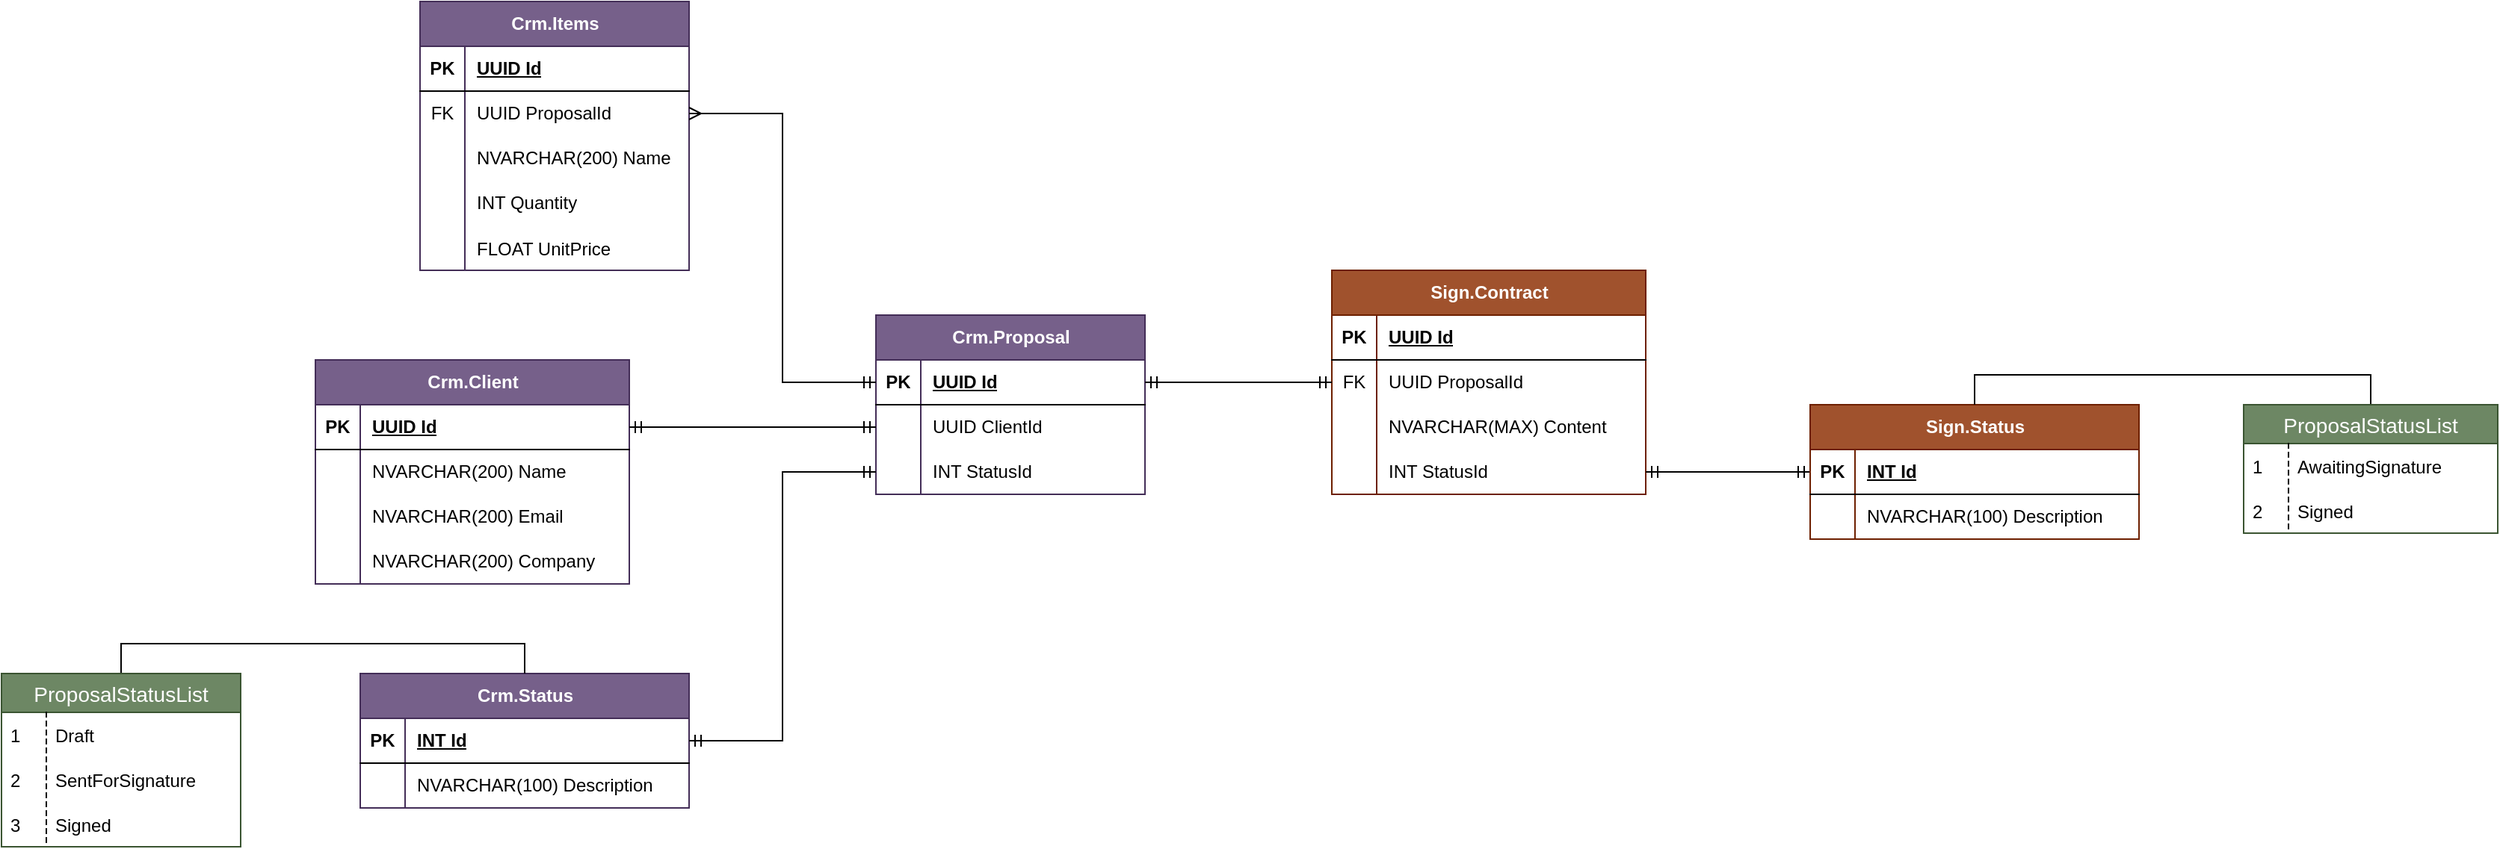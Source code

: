 <mxfile version="28.1.1" pages="2">
  <diagram name="DER" id="-0IyHJ0L9_6XMsaEWpiy">
    <mxGraphModel dx="1973" dy="596" grid="1" gridSize="10" guides="1" tooltips="1" connect="1" arrows="1" fold="1" page="1" pageScale="1" pageWidth="850" pageHeight="1100" math="0" shadow="0">
      <root>
        <mxCell id="0" />
        <mxCell id="1" parent="0" />
        <mxCell id="QdCvTe5A8_H-77oYOi4B-1" value="Crm.Proposal" style="shape=table;startSize=30;container=1;collapsible=1;childLayout=tableLayout;fixedRows=1;rowLines=0;fontStyle=1;align=center;resizeLast=1;html=1;fillColor=#76608a;fontColor=#ffffff;strokeColor=#432D57;" parent="1" vertex="1">
          <mxGeometry x="105" y="290" width="180" height="120" as="geometry" />
        </mxCell>
        <mxCell id="QdCvTe5A8_H-77oYOi4B-2" value="" style="shape=tableRow;horizontal=0;startSize=0;swimlaneHead=0;swimlaneBody=0;fillColor=none;collapsible=0;dropTarget=0;points=[[0,0.5],[1,0.5]];portConstraint=eastwest;top=0;left=0;right=0;bottom=1;" parent="QdCvTe5A8_H-77oYOi4B-1" vertex="1">
          <mxGeometry y="30" width="180" height="30" as="geometry" />
        </mxCell>
        <mxCell id="QdCvTe5A8_H-77oYOi4B-3" value="PK" style="shape=partialRectangle;connectable=0;fillColor=none;top=0;left=0;bottom=0;right=0;fontStyle=1;overflow=hidden;whiteSpace=wrap;html=1;" parent="QdCvTe5A8_H-77oYOi4B-2" vertex="1">
          <mxGeometry width="30" height="30" as="geometry">
            <mxRectangle width="30" height="30" as="alternateBounds" />
          </mxGeometry>
        </mxCell>
        <mxCell id="QdCvTe5A8_H-77oYOi4B-4" value="UUID Id" style="shape=partialRectangle;connectable=0;fillColor=none;top=0;left=0;bottom=0;right=0;align=left;spacingLeft=6;fontStyle=5;overflow=hidden;whiteSpace=wrap;html=1;" parent="QdCvTe5A8_H-77oYOi4B-2" vertex="1">
          <mxGeometry x="30" width="150" height="30" as="geometry">
            <mxRectangle width="150" height="30" as="alternateBounds" />
          </mxGeometry>
        </mxCell>
        <mxCell id="QdCvTe5A8_H-77oYOi4B-5" value="" style="shape=tableRow;horizontal=0;startSize=0;swimlaneHead=0;swimlaneBody=0;fillColor=none;collapsible=0;dropTarget=0;points=[[0,0.5],[1,0.5]];portConstraint=eastwest;top=0;left=0;right=0;bottom=0;" parent="QdCvTe5A8_H-77oYOi4B-1" vertex="1">
          <mxGeometry y="60" width="180" height="30" as="geometry" />
        </mxCell>
        <mxCell id="QdCvTe5A8_H-77oYOi4B-6" value="" style="shape=partialRectangle;connectable=0;fillColor=none;top=0;left=0;bottom=0;right=0;editable=1;overflow=hidden;whiteSpace=wrap;html=1;" parent="QdCvTe5A8_H-77oYOi4B-5" vertex="1">
          <mxGeometry width="30" height="30" as="geometry">
            <mxRectangle width="30" height="30" as="alternateBounds" />
          </mxGeometry>
        </mxCell>
        <mxCell id="QdCvTe5A8_H-77oYOi4B-7" value="UUID ClientId" style="shape=partialRectangle;connectable=0;fillColor=none;top=0;left=0;bottom=0;right=0;align=left;spacingLeft=6;overflow=hidden;whiteSpace=wrap;html=1;" parent="QdCvTe5A8_H-77oYOi4B-5" vertex="1">
          <mxGeometry x="30" width="150" height="30" as="geometry">
            <mxRectangle width="150" height="30" as="alternateBounds" />
          </mxGeometry>
        </mxCell>
        <mxCell id="QdCvTe5A8_H-77oYOi4B-8" value="" style="shape=tableRow;horizontal=0;startSize=0;swimlaneHead=0;swimlaneBody=0;fillColor=none;collapsible=0;dropTarget=0;points=[[0,0.5],[1,0.5]];portConstraint=eastwest;top=0;left=0;right=0;bottom=0;" parent="QdCvTe5A8_H-77oYOi4B-1" vertex="1">
          <mxGeometry y="90" width="180" height="30" as="geometry" />
        </mxCell>
        <mxCell id="QdCvTe5A8_H-77oYOi4B-9" value="" style="shape=partialRectangle;connectable=0;fillColor=none;top=0;left=0;bottom=0;right=0;editable=1;overflow=hidden;whiteSpace=wrap;html=1;" parent="QdCvTe5A8_H-77oYOi4B-8" vertex="1">
          <mxGeometry width="30" height="30" as="geometry">
            <mxRectangle width="30" height="30" as="alternateBounds" />
          </mxGeometry>
        </mxCell>
        <mxCell id="QdCvTe5A8_H-77oYOi4B-10" value="INT StatusId" style="shape=partialRectangle;connectable=0;fillColor=none;top=0;left=0;bottom=0;right=0;align=left;spacingLeft=6;overflow=hidden;whiteSpace=wrap;html=1;" parent="QdCvTe5A8_H-77oYOi4B-8" vertex="1">
          <mxGeometry x="30" width="150" height="30" as="geometry">
            <mxRectangle width="150" height="30" as="alternateBounds" />
          </mxGeometry>
        </mxCell>
        <mxCell id="QdCvTe5A8_H-77oYOi4B-14" value="Crm.Client" style="shape=table;startSize=30;container=1;collapsible=1;childLayout=tableLayout;fixedRows=1;rowLines=0;fontStyle=1;align=center;resizeLast=1;html=1;fillColor=#76608a;fontColor=#ffffff;strokeColor=#432D57;" parent="1" vertex="1">
          <mxGeometry x="-270" y="320" width="210" height="150" as="geometry" />
        </mxCell>
        <mxCell id="QdCvTe5A8_H-77oYOi4B-15" value="" style="shape=tableRow;horizontal=0;startSize=0;swimlaneHead=0;swimlaneBody=0;fillColor=none;collapsible=0;dropTarget=0;points=[[0,0.5],[1,0.5]];portConstraint=eastwest;top=0;left=0;right=0;bottom=1;" parent="QdCvTe5A8_H-77oYOi4B-14" vertex="1">
          <mxGeometry y="30" width="210" height="30" as="geometry" />
        </mxCell>
        <mxCell id="QdCvTe5A8_H-77oYOi4B-16" value="PK" style="shape=partialRectangle;connectable=0;fillColor=none;top=0;left=0;bottom=0;right=0;fontStyle=1;overflow=hidden;whiteSpace=wrap;html=1;" parent="QdCvTe5A8_H-77oYOi4B-15" vertex="1">
          <mxGeometry width="30" height="30" as="geometry">
            <mxRectangle width="30" height="30" as="alternateBounds" />
          </mxGeometry>
        </mxCell>
        <mxCell id="QdCvTe5A8_H-77oYOi4B-17" value="UUID Id" style="shape=partialRectangle;connectable=0;fillColor=none;top=0;left=0;bottom=0;right=0;align=left;spacingLeft=6;fontStyle=5;overflow=hidden;whiteSpace=wrap;html=1;" parent="QdCvTe5A8_H-77oYOi4B-15" vertex="1">
          <mxGeometry x="30" width="180" height="30" as="geometry">
            <mxRectangle width="180" height="30" as="alternateBounds" />
          </mxGeometry>
        </mxCell>
        <mxCell id="QdCvTe5A8_H-77oYOi4B-18" value="" style="shape=tableRow;horizontal=0;startSize=0;swimlaneHead=0;swimlaneBody=0;fillColor=none;collapsible=0;dropTarget=0;points=[[0,0.5],[1,0.5]];portConstraint=eastwest;top=0;left=0;right=0;bottom=0;" parent="QdCvTe5A8_H-77oYOi4B-14" vertex="1">
          <mxGeometry y="60" width="210" height="30" as="geometry" />
        </mxCell>
        <mxCell id="QdCvTe5A8_H-77oYOi4B-19" value="" style="shape=partialRectangle;connectable=0;fillColor=none;top=0;left=0;bottom=0;right=0;editable=1;overflow=hidden;whiteSpace=wrap;html=1;" parent="QdCvTe5A8_H-77oYOi4B-18" vertex="1">
          <mxGeometry width="30" height="30" as="geometry">
            <mxRectangle width="30" height="30" as="alternateBounds" />
          </mxGeometry>
        </mxCell>
        <mxCell id="QdCvTe5A8_H-77oYOi4B-20" value="NVARCHAR(200) Name" style="shape=partialRectangle;connectable=0;fillColor=none;top=0;left=0;bottom=0;right=0;align=left;spacingLeft=6;overflow=hidden;whiteSpace=wrap;html=1;" parent="QdCvTe5A8_H-77oYOi4B-18" vertex="1">
          <mxGeometry x="30" width="180" height="30" as="geometry">
            <mxRectangle width="180" height="30" as="alternateBounds" />
          </mxGeometry>
        </mxCell>
        <mxCell id="QdCvTe5A8_H-77oYOi4B-21" value="" style="shape=tableRow;horizontal=0;startSize=0;swimlaneHead=0;swimlaneBody=0;fillColor=none;collapsible=0;dropTarget=0;points=[[0,0.5],[1,0.5]];portConstraint=eastwest;top=0;left=0;right=0;bottom=0;" parent="QdCvTe5A8_H-77oYOi4B-14" vertex="1">
          <mxGeometry y="90" width="210" height="30" as="geometry" />
        </mxCell>
        <mxCell id="QdCvTe5A8_H-77oYOi4B-22" value="" style="shape=partialRectangle;connectable=0;fillColor=none;top=0;left=0;bottom=0;right=0;editable=1;overflow=hidden;whiteSpace=wrap;html=1;" parent="QdCvTe5A8_H-77oYOi4B-21" vertex="1">
          <mxGeometry width="30" height="30" as="geometry">
            <mxRectangle width="30" height="30" as="alternateBounds" />
          </mxGeometry>
        </mxCell>
        <mxCell id="QdCvTe5A8_H-77oYOi4B-23" value="NVARCHAR(200) Email" style="shape=partialRectangle;connectable=0;fillColor=none;top=0;left=0;bottom=0;right=0;align=left;spacingLeft=6;overflow=hidden;whiteSpace=wrap;html=1;" parent="QdCvTe5A8_H-77oYOi4B-21" vertex="1">
          <mxGeometry x="30" width="180" height="30" as="geometry">
            <mxRectangle width="180" height="30" as="alternateBounds" />
          </mxGeometry>
        </mxCell>
        <mxCell id="QdCvTe5A8_H-77oYOi4B-24" value="" style="shape=tableRow;horizontal=0;startSize=0;swimlaneHead=0;swimlaneBody=0;fillColor=none;collapsible=0;dropTarget=0;points=[[0,0.5],[1,0.5]];portConstraint=eastwest;top=0;left=0;right=0;bottom=0;" parent="QdCvTe5A8_H-77oYOi4B-14" vertex="1">
          <mxGeometry y="120" width="210" height="30" as="geometry" />
        </mxCell>
        <mxCell id="QdCvTe5A8_H-77oYOi4B-25" value="" style="shape=partialRectangle;connectable=0;fillColor=none;top=0;left=0;bottom=0;right=0;editable=1;overflow=hidden;whiteSpace=wrap;html=1;" parent="QdCvTe5A8_H-77oYOi4B-24" vertex="1">
          <mxGeometry width="30" height="30" as="geometry">
            <mxRectangle width="30" height="30" as="alternateBounds" />
          </mxGeometry>
        </mxCell>
        <mxCell id="QdCvTe5A8_H-77oYOi4B-26" value="NVARCHAR(200) Company" style="shape=partialRectangle;connectable=0;fillColor=none;top=0;left=0;bottom=0;right=0;align=left;spacingLeft=6;overflow=hidden;whiteSpace=wrap;html=1;" parent="QdCvTe5A8_H-77oYOi4B-24" vertex="1">
          <mxGeometry x="30" width="180" height="30" as="geometry">
            <mxRectangle width="180" height="30" as="alternateBounds" />
          </mxGeometry>
        </mxCell>
        <mxCell id="QdCvTe5A8_H-77oYOi4B-27" style="edgeStyle=orthogonalEdgeStyle;rounded=0;orthogonalLoop=1;jettySize=auto;html=1;startArrow=ERmandOne;startFill=0;endArrow=ERmandOne;endFill=0;" parent="1" source="QdCvTe5A8_H-77oYOi4B-15" target="QdCvTe5A8_H-77oYOi4B-5" edge="1">
          <mxGeometry relative="1" as="geometry" />
        </mxCell>
        <mxCell id="QdCvTe5A8_H-77oYOi4B-28" value="Crm.Status" style="shape=table;startSize=30;container=1;collapsible=1;childLayout=tableLayout;fixedRows=1;rowLines=0;fontStyle=1;align=center;resizeLast=1;html=1;fillColor=#76608a;fontColor=#ffffff;strokeColor=#432D57;" parent="1" vertex="1">
          <mxGeometry x="-240" y="530" width="220" height="90" as="geometry" />
        </mxCell>
        <mxCell id="QdCvTe5A8_H-77oYOi4B-29" value="" style="shape=tableRow;horizontal=0;startSize=0;swimlaneHead=0;swimlaneBody=0;fillColor=none;collapsible=0;dropTarget=0;points=[[0,0.5],[1,0.5]];portConstraint=eastwest;top=0;left=0;right=0;bottom=1;" parent="QdCvTe5A8_H-77oYOi4B-28" vertex="1">
          <mxGeometry y="30" width="220" height="30" as="geometry" />
        </mxCell>
        <mxCell id="QdCvTe5A8_H-77oYOi4B-30" value="PK" style="shape=partialRectangle;connectable=0;fillColor=none;top=0;left=0;bottom=0;right=0;fontStyle=1;overflow=hidden;whiteSpace=wrap;html=1;" parent="QdCvTe5A8_H-77oYOi4B-29" vertex="1">
          <mxGeometry width="30" height="30" as="geometry">
            <mxRectangle width="30" height="30" as="alternateBounds" />
          </mxGeometry>
        </mxCell>
        <mxCell id="QdCvTe5A8_H-77oYOi4B-31" value="INT Id" style="shape=partialRectangle;connectable=0;fillColor=none;top=0;left=0;bottom=0;right=0;align=left;spacingLeft=6;fontStyle=5;overflow=hidden;whiteSpace=wrap;html=1;" parent="QdCvTe5A8_H-77oYOi4B-29" vertex="1">
          <mxGeometry x="30" width="190" height="30" as="geometry">
            <mxRectangle width="190" height="30" as="alternateBounds" />
          </mxGeometry>
        </mxCell>
        <mxCell id="QdCvTe5A8_H-77oYOi4B-32" value="" style="shape=tableRow;horizontal=0;startSize=0;swimlaneHead=0;swimlaneBody=0;fillColor=none;collapsible=0;dropTarget=0;points=[[0,0.5],[1,0.5]];portConstraint=eastwest;top=0;left=0;right=0;bottom=0;" parent="QdCvTe5A8_H-77oYOi4B-28" vertex="1">
          <mxGeometry y="60" width="220" height="30" as="geometry" />
        </mxCell>
        <mxCell id="QdCvTe5A8_H-77oYOi4B-33" value="" style="shape=partialRectangle;connectable=0;fillColor=none;top=0;left=0;bottom=0;right=0;editable=1;overflow=hidden;whiteSpace=wrap;html=1;" parent="QdCvTe5A8_H-77oYOi4B-32" vertex="1">
          <mxGeometry width="30" height="30" as="geometry">
            <mxRectangle width="30" height="30" as="alternateBounds" />
          </mxGeometry>
        </mxCell>
        <mxCell id="QdCvTe5A8_H-77oYOi4B-34" value="NVARCHAR(100) Description" style="shape=partialRectangle;connectable=0;fillColor=none;top=0;left=0;bottom=0;right=0;align=left;spacingLeft=6;overflow=hidden;whiteSpace=wrap;html=1;" parent="QdCvTe5A8_H-77oYOi4B-32" vertex="1">
          <mxGeometry x="30" width="190" height="30" as="geometry">
            <mxRectangle width="190" height="30" as="alternateBounds" />
          </mxGeometry>
        </mxCell>
        <mxCell id="QdCvTe5A8_H-77oYOi4B-41" style="edgeStyle=orthogonalEdgeStyle;rounded=0;orthogonalLoop=1;jettySize=auto;html=1;entryX=0;entryY=0.5;entryDx=0;entryDy=0;endArrow=ERmandOne;endFill=0;startArrow=ERmandOne;startFill=0;" parent="1" source="QdCvTe5A8_H-77oYOi4B-29" target="QdCvTe5A8_H-77oYOi4B-8" edge="1">
          <mxGeometry relative="1" as="geometry" />
        </mxCell>
        <mxCell id="QdCvTe5A8_H-77oYOi4B-42" value="Crm.Items" style="shape=table;startSize=30;container=1;collapsible=1;childLayout=tableLayout;fixedRows=1;rowLines=0;fontStyle=1;align=center;resizeLast=1;html=1;fillColor=#76608a;fontColor=#ffffff;strokeColor=#432D57;" parent="1" vertex="1">
          <mxGeometry x="-200" y="80" width="180" height="180" as="geometry" />
        </mxCell>
        <mxCell id="QdCvTe5A8_H-77oYOi4B-43" value="" style="shape=tableRow;horizontal=0;startSize=0;swimlaneHead=0;swimlaneBody=0;fillColor=none;collapsible=0;dropTarget=0;points=[[0,0.5],[1,0.5]];portConstraint=eastwest;top=0;left=0;right=0;bottom=1;" parent="QdCvTe5A8_H-77oYOi4B-42" vertex="1">
          <mxGeometry y="30" width="180" height="30" as="geometry" />
        </mxCell>
        <mxCell id="QdCvTe5A8_H-77oYOi4B-44" value="PK" style="shape=partialRectangle;connectable=0;fillColor=none;top=0;left=0;bottom=0;right=0;fontStyle=1;overflow=hidden;whiteSpace=wrap;html=1;" parent="QdCvTe5A8_H-77oYOi4B-43" vertex="1">
          <mxGeometry width="30" height="30" as="geometry">
            <mxRectangle width="30" height="30" as="alternateBounds" />
          </mxGeometry>
        </mxCell>
        <mxCell id="QdCvTe5A8_H-77oYOi4B-45" value="UUID Id" style="shape=partialRectangle;connectable=0;fillColor=none;top=0;left=0;bottom=0;right=0;align=left;spacingLeft=6;fontStyle=5;overflow=hidden;whiteSpace=wrap;html=1;" parent="QdCvTe5A8_H-77oYOi4B-43" vertex="1">
          <mxGeometry x="30" width="150" height="30" as="geometry">
            <mxRectangle width="150" height="30" as="alternateBounds" />
          </mxGeometry>
        </mxCell>
        <mxCell id="QdCvTe5A8_H-77oYOi4B-55" value="" style="shape=tableRow;horizontal=0;startSize=0;swimlaneHead=0;swimlaneBody=0;fillColor=none;collapsible=0;dropTarget=0;points=[[0,0.5],[1,0.5]];portConstraint=eastwest;top=0;left=0;right=0;bottom=0;" parent="QdCvTe5A8_H-77oYOi4B-42" vertex="1">
          <mxGeometry y="60" width="180" height="30" as="geometry" />
        </mxCell>
        <mxCell id="QdCvTe5A8_H-77oYOi4B-56" value="FK" style="shape=partialRectangle;connectable=0;fillColor=none;top=0;left=0;bottom=0;right=0;fontStyle=0;overflow=hidden;whiteSpace=wrap;html=1;" parent="QdCvTe5A8_H-77oYOi4B-55" vertex="1">
          <mxGeometry width="30" height="30" as="geometry">
            <mxRectangle width="30" height="30" as="alternateBounds" />
          </mxGeometry>
        </mxCell>
        <mxCell id="QdCvTe5A8_H-77oYOi4B-57" value="UUID ProposalId" style="shape=partialRectangle;connectable=0;fillColor=none;top=0;left=0;bottom=0;right=0;align=left;spacingLeft=6;fontStyle=0;overflow=hidden;whiteSpace=wrap;html=1;" parent="QdCvTe5A8_H-77oYOi4B-55" vertex="1">
          <mxGeometry x="30" width="150" height="30" as="geometry">
            <mxRectangle width="150" height="30" as="alternateBounds" />
          </mxGeometry>
        </mxCell>
        <mxCell id="QdCvTe5A8_H-77oYOi4B-49" value="" style="shape=tableRow;horizontal=0;startSize=0;swimlaneHead=0;swimlaneBody=0;fillColor=none;collapsible=0;dropTarget=0;points=[[0,0.5],[1,0.5]];portConstraint=eastwest;top=0;left=0;right=0;bottom=0;" parent="QdCvTe5A8_H-77oYOi4B-42" vertex="1">
          <mxGeometry y="90" width="180" height="30" as="geometry" />
        </mxCell>
        <mxCell id="QdCvTe5A8_H-77oYOi4B-50" value="" style="shape=partialRectangle;connectable=0;fillColor=none;top=0;left=0;bottom=0;right=0;editable=1;overflow=hidden;whiteSpace=wrap;html=1;" parent="QdCvTe5A8_H-77oYOi4B-49" vertex="1">
          <mxGeometry width="30" height="30" as="geometry">
            <mxRectangle width="30" height="30" as="alternateBounds" />
          </mxGeometry>
        </mxCell>
        <mxCell id="QdCvTe5A8_H-77oYOi4B-51" value="NVARCHAR(200) Name" style="shape=partialRectangle;connectable=0;fillColor=none;top=0;left=0;bottom=0;right=0;align=left;spacingLeft=6;overflow=hidden;whiteSpace=wrap;html=1;" parent="QdCvTe5A8_H-77oYOi4B-49" vertex="1">
          <mxGeometry x="30" width="150" height="30" as="geometry">
            <mxRectangle width="150" height="30" as="alternateBounds" />
          </mxGeometry>
        </mxCell>
        <mxCell id="QdCvTe5A8_H-77oYOi4B-52" value="" style="shape=tableRow;horizontal=0;startSize=0;swimlaneHead=0;swimlaneBody=0;fillColor=none;collapsible=0;dropTarget=0;points=[[0,0.5],[1,0.5]];portConstraint=eastwest;top=0;left=0;right=0;bottom=0;" parent="QdCvTe5A8_H-77oYOi4B-42" vertex="1">
          <mxGeometry y="120" width="180" height="30" as="geometry" />
        </mxCell>
        <mxCell id="QdCvTe5A8_H-77oYOi4B-53" value="" style="shape=partialRectangle;connectable=0;fillColor=none;top=0;left=0;bottom=0;right=0;editable=1;overflow=hidden;whiteSpace=wrap;html=1;" parent="QdCvTe5A8_H-77oYOi4B-52" vertex="1">
          <mxGeometry width="30" height="30" as="geometry">
            <mxRectangle width="30" height="30" as="alternateBounds" />
          </mxGeometry>
        </mxCell>
        <mxCell id="QdCvTe5A8_H-77oYOi4B-54" value="INT Quantity" style="shape=partialRectangle;connectable=0;fillColor=none;top=0;left=0;bottom=0;right=0;align=left;spacingLeft=6;overflow=hidden;whiteSpace=wrap;html=1;" parent="QdCvTe5A8_H-77oYOi4B-52" vertex="1">
          <mxGeometry x="30" width="150" height="30" as="geometry">
            <mxRectangle width="150" height="30" as="alternateBounds" />
          </mxGeometry>
        </mxCell>
        <mxCell id="QdCvTe5A8_H-77oYOi4B-58" value="" style="shape=tableRow;horizontal=0;startSize=0;swimlaneHead=0;swimlaneBody=0;fillColor=none;collapsible=0;dropTarget=0;points=[[0,0.5],[1,0.5]];portConstraint=eastwest;top=0;left=0;right=0;bottom=0;" parent="QdCvTe5A8_H-77oYOi4B-42" vertex="1">
          <mxGeometry y="150" width="180" height="30" as="geometry" />
        </mxCell>
        <mxCell id="QdCvTe5A8_H-77oYOi4B-59" value="" style="shape=partialRectangle;connectable=0;fillColor=none;top=0;left=0;bottom=0;right=0;editable=1;overflow=hidden;" parent="QdCvTe5A8_H-77oYOi4B-58" vertex="1">
          <mxGeometry width="30" height="30" as="geometry">
            <mxRectangle width="30" height="30" as="alternateBounds" />
          </mxGeometry>
        </mxCell>
        <mxCell id="QdCvTe5A8_H-77oYOi4B-60" value="FLOAT UnitPrice" style="shape=partialRectangle;connectable=0;fillColor=none;top=0;left=0;bottom=0;right=0;align=left;spacingLeft=6;overflow=hidden;" parent="QdCvTe5A8_H-77oYOi4B-58" vertex="1">
          <mxGeometry x="30" width="150" height="30" as="geometry">
            <mxRectangle width="150" height="30" as="alternateBounds" />
          </mxGeometry>
        </mxCell>
        <mxCell id="QdCvTe5A8_H-77oYOi4B-61" style="edgeStyle=orthogonalEdgeStyle;rounded=0;orthogonalLoop=1;jettySize=auto;html=1;entryX=1;entryY=0.5;entryDx=0;entryDy=0;endArrow=ERmany;endFill=0;startArrow=ERmandOne;startFill=0;" parent="1" source="QdCvTe5A8_H-77oYOi4B-2" target="QdCvTe5A8_H-77oYOi4B-55" edge="1">
          <mxGeometry relative="1" as="geometry" />
        </mxCell>
        <mxCell id="QdCvTe5A8_H-77oYOi4B-72" style="edgeStyle=orthogonalEdgeStyle;rounded=0;orthogonalLoop=1;jettySize=auto;html=1;entryX=0.5;entryY=0;entryDx=0;entryDy=0;exitX=0.5;exitY=0;exitDx=0;exitDy=0;endArrow=none;endFill=0;" parent="1" source="QdCvTe5A8_H-77oYOi4B-62" target="QdCvTe5A8_H-77oYOi4B-28" edge="1">
          <mxGeometry relative="1" as="geometry" />
        </mxCell>
        <mxCell id="QdCvTe5A8_H-77oYOi4B-62" value="ProposalStatusList" style="swimlane;fontStyle=0;childLayout=stackLayout;horizontal=1;startSize=26;horizontalStack=0;resizeParent=1;resizeParentMax=0;resizeLast=0;collapsible=1;marginBottom=0;align=center;fontSize=14;fillColor=#6d8764;fontColor=#ffffff;strokeColor=#3A5431;" parent="1" vertex="1">
          <mxGeometry x="-480" y="530" width="160" height="116" as="geometry" />
        </mxCell>
        <mxCell id="QdCvTe5A8_H-77oYOi4B-66" value="Draft" style="shape=partialRectangle;fillColor=none;align=left;verticalAlign=middle;strokeColor=none;spacingLeft=34;rotatable=0;points=[[0,0.5],[1,0.5]];portConstraint=eastwest;dropTarget=0;" parent="QdCvTe5A8_H-77oYOi4B-62" vertex="1">
          <mxGeometry y="26" width="160" height="30" as="geometry" />
        </mxCell>
        <mxCell id="QdCvTe5A8_H-77oYOi4B-67" value="1" style="shape=partialRectangle;top=0;left=0;bottom=0;fillColor=none;stokeWidth=1;dashed=1;align=left;verticalAlign=middle;spacingLeft=4;spacingRight=4;overflow=hidden;rotatable=0;points=[];portConstraint=eastwest;part=1;" parent="QdCvTe5A8_H-77oYOi4B-66" connectable="0" vertex="1">
          <mxGeometry width="30" height="30" as="geometry" />
        </mxCell>
        <mxCell id="QdCvTe5A8_H-77oYOi4B-68" value="SentForSignature" style="shape=partialRectangle;fillColor=none;align=left;verticalAlign=middle;strokeColor=none;spacingLeft=34;rotatable=0;points=[[0,0.5],[1,0.5]];portConstraint=eastwest;dropTarget=0;" parent="QdCvTe5A8_H-77oYOi4B-62" vertex="1">
          <mxGeometry y="56" width="160" height="30" as="geometry" />
        </mxCell>
        <mxCell id="QdCvTe5A8_H-77oYOi4B-69" value="2" style="shape=partialRectangle;top=0;left=0;bottom=0;fillColor=none;stokeWidth=1;dashed=1;align=left;verticalAlign=middle;spacingLeft=4;spacingRight=4;overflow=hidden;rotatable=0;points=[];portConstraint=eastwest;part=1;" parent="QdCvTe5A8_H-77oYOi4B-68" connectable="0" vertex="1">
          <mxGeometry width="30" height="30" as="geometry" />
        </mxCell>
        <mxCell id="QdCvTe5A8_H-77oYOi4B-70" value="Signed" style="shape=partialRectangle;fillColor=none;align=left;verticalAlign=middle;strokeColor=none;spacingLeft=34;rotatable=0;points=[[0,0.5],[1,0.5]];portConstraint=eastwest;dropTarget=0;" parent="QdCvTe5A8_H-77oYOi4B-62" vertex="1">
          <mxGeometry y="86" width="160" height="30" as="geometry" />
        </mxCell>
        <mxCell id="QdCvTe5A8_H-77oYOi4B-71" value="3" style="shape=partialRectangle;top=0;left=0;bottom=0;fillColor=none;stokeWidth=1;dashed=1;align=left;verticalAlign=middle;spacingLeft=4;spacingRight=4;overflow=hidden;rotatable=0;points=[];portConstraint=eastwest;part=1;" parent="QdCvTe5A8_H-77oYOi4B-70" connectable="0" vertex="1">
          <mxGeometry width="30" height="30" as="geometry" />
        </mxCell>
        <mxCell id="QdCvTe5A8_H-77oYOi4B-73" value="Sign.Contract" style="shape=table;startSize=30;container=1;collapsible=1;childLayout=tableLayout;fixedRows=1;rowLines=0;fontStyle=1;align=center;resizeLast=1;html=1;fillColor=#a0522d;fontColor=#ffffff;strokeColor=#6D1F00;" parent="1" vertex="1">
          <mxGeometry x="410" y="260" width="210" height="150" as="geometry" />
        </mxCell>
        <mxCell id="QdCvTe5A8_H-77oYOi4B-74" value="" style="shape=tableRow;horizontal=0;startSize=0;swimlaneHead=0;swimlaneBody=0;fillColor=none;collapsible=0;dropTarget=0;points=[[0,0.5],[1,0.5]];portConstraint=eastwest;top=0;left=0;right=0;bottom=1;" parent="QdCvTe5A8_H-77oYOi4B-73" vertex="1">
          <mxGeometry y="30" width="210" height="30" as="geometry" />
        </mxCell>
        <mxCell id="QdCvTe5A8_H-77oYOi4B-75" value="PK" style="shape=partialRectangle;connectable=0;fillColor=none;top=0;left=0;bottom=0;right=0;fontStyle=1;overflow=hidden;whiteSpace=wrap;html=1;" parent="QdCvTe5A8_H-77oYOi4B-74" vertex="1">
          <mxGeometry width="30" height="30" as="geometry">
            <mxRectangle width="30" height="30" as="alternateBounds" />
          </mxGeometry>
        </mxCell>
        <mxCell id="QdCvTe5A8_H-77oYOi4B-76" value="UUID Id" style="shape=partialRectangle;connectable=0;fillColor=none;top=0;left=0;bottom=0;right=0;align=left;spacingLeft=6;fontStyle=5;overflow=hidden;whiteSpace=wrap;html=1;" parent="QdCvTe5A8_H-77oYOi4B-74" vertex="1">
          <mxGeometry x="30" width="180" height="30" as="geometry">
            <mxRectangle width="180" height="30" as="alternateBounds" />
          </mxGeometry>
        </mxCell>
        <mxCell id="QdCvTe5A8_H-77oYOi4B-86" value="" style="shape=tableRow;horizontal=0;startSize=0;swimlaneHead=0;swimlaneBody=0;fillColor=none;collapsible=0;dropTarget=0;points=[[0,0.5],[1,0.5]];portConstraint=eastwest;top=0;left=0;right=0;bottom=0;" parent="QdCvTe5A8_H-77oYOi4B-73" vertex="1">
          <mxGeometry y="60" width="210" height="30" as="geometry" />
        </mxCell>
        <mxCell id="QdCvTe5A8_H-77oYOi4B-87" value="FK" style="shape=partialRectangle;connectable=0;fillColor=none;top=0;left=0;bottom=0;right=0;fontStyle=0;overflow=hidden;whiteSpace=wrap;html=1;" parent="QdCvTe5A8_H-77oYOi4B-86" vertex="1">
          <mxGeometry width="30" height="30" as="geometry">
            <mxRectangle width="30" height="30" as="alternateBounds" />
          </mxGeometry>
        </mxCell>
        <mxCell id="QdCvTe5A8_H-77oYOi4B-88" value="UUID&amp;nbsp;ProposalId" style="shape=partialRectangle;connectable=0;fillColor=none;top=0;left=0;bottom=0;right=0;align=left;spacingLeft=6;fontStyle=0;overflow=hidden;whiteSpace=wrap;html=1;" parent="QdCvTe5A8_H-77oYOi4B-86" vertex="1">
          <mxGeometry x="30" width="180" height="30" as="geometry">
            <mxRectangle width="180" height="30" as="alternateBounds" />
          </mxGeometry>
        </mxCell>
        <mxCell id="QdCvTe5A8_H-77oYOi4B-77" value="" style="shape=tableRow;horizontal=0;startSize=0;swimlaneHead=0;swimlaneBody=0;fillColor=none;collapsible=0;dropTarget=0;points=[[0,0.5],[1,0.5]];portConstraint=eastwest;top=0;left=0;right=0;bottom=0;" parent="QdCvTe5A8_H-77oYOi4B-73" vertex="1">
          <mxGeometry y="90" width="210" height="30" as="geometry" />
        </mxCell>
        <mxCell id="QdCvTe5A8_H-77oYOi4B-78" value="" style="shape=partialRectangle;connectable=0;fillColor=none;top=0;left=0;bottom=0;right=0;editable=1;overflow=hidden;whiteSpace=wrap;html=1;" parent="QdCvTe5A8_H-77oYOi4B-77" vertex="1">
          <mxGeometry width="30" height="30" as="geometry">
            <mxRectangle width="30" height="30" as="alternateBounds" />
          </mxGeometry>
        </mxCell>
        <mxCell id="QdCvTe5A8_H-77oYOi4B-79" value="NVARCHAR(MAX) Content" style="shape=partialRectangle;connectable=0;fillColor=none;top=0;left=0;bottom=0;right=0;align=left;spacingLeft=6;overflow=hidden;whiteSpace=wrap;html=1;" parent="QdCvTe5A8_H-77oYOi4B-77" vertex="1">
          <mxGeometry x="30" width="180" height="30" as="geometry">
            <mxRectangle width="180" height="30" as="alternateBounds" />
          </mxGeometry>
        </mxCell>
        <mxCell id="QdCvTe5A8_H-77oYOi4B-80" value="" style="shape=tableRow;horizontal=0;startSize=0;swimlaneHead=0;swimlaneBody=0;fillColor=none;collapsible=0;dropTarget=0;points=[[0,0.5],[1,0.5]];portConstraint=eastwest;top=0;left=0;right=0;bottom=0;" parent="QdCvTe5A8_H-77oYOi4B-73" vertex="1">
          <mxGeometry y="120" width="210" height="30" as="geometry" />
        </mxCell>
        <mxCell id="QdCvTe5A8_H-77oYOi4B-81" value="" style="shape=partialRectangle;connectable=0;fillColor=none;top=0;left=0;bottom=0;right=0;editable=1;overflow=hidden;whiteSpace=wrap;html=1;" parent="QdCvTe5A8_H-77oYOi4B-80" vertex="1">
          <mxGeometry width="30" height="30" as="geometry">
            <mxRectangle width="30" height="30" as="alternateBounds" />
          </mxGeometry>
        </mxCell>
        <mxCell id="QdCvTe5A8_H-77oYOi4B-82" value="INT StatusId" style="shape=partialRectangle;connectable=0;fillColor=none;top=0;left=0;bottom=0;right=0;align=left;spacingLeft=6;overflow=hidden;whiteSpace=wrap;html=1;" parent="QdCvTe5A8_H-77oYOi4B-80" vertex="1">
          <mxGeometry x="30" width="180" height="30" as="geometry">
            <mxRectangle width="180" height="30" as="alternateBounds" />
          </mxGeometry>
        </mxCell>
        <mxCell id="QdCvTe5A8_H-77oYOi4B-89" style="edgeStyle=orthogonalEdgeStyle;rounded=0;orthogonalLoop=1;jettySize=auto;html=1;entryX=0;entryY=0.5;entryDx=0;entryDy=0;startArrow=ERmandOne;startFill=0;endArrow=ERmandOne;endFill=0;" parent="1" source="QdCvTe5A8_H-77oYOi4B-2" target="QdCvTe5A8_H-77oYOi4B-86" edge="1">
          <mxGeometry relative="1" as="geometry" />
        </mxCell>
        <mxCell id="QdCvTe5A8_H-77oYOi4B-103" style="edgeStyle=orthogonalEdgeStyle;rounded=0;orthogonalLoop=1;jettySize=auto;html=1;startArrow=ERmandOne;startFill=0;endArrow=ERmandOne;endFill=0;" parent="1" source="QdCvTe5A8_H-77oYOi4B-90" target="QdCvTe5A8_H-77oYOi4B-80" edge="1">
          <mxGeometry relative="1" as="geometry" />
        </mxCell>
        <mxCell id="QdCvTe5A8_H-77oYOi4B-90" value="Sign.Status" style="shape=table;startSize=30;container=1;collapsible=1;childLayout=tableLayout;fixedRows=1;rowLines=0;fontStyle=1;align=center;resizeLast=1;html=1;fillColor=#a0522d;fontColor=#ffffff;strokeColor=#6D1F00;" parent="1" vertex="1">
          <mxGeometry x="730" y="350" width="220" height="90" as="geometry" />
        </mxCell>
        <mxCell id="QdCvTe5A8_H-77oYOi4B-91" value="" style="shape=tableRow;horizontal=0;startSize=0;swimlaneHead=0;swimlaneBody=0;fillColor=none;collapsible=0;dropTarget=0;points=[[0,0.5],[1,0.5]];portConstraint=eastwest;top=0;left=0;right=0;bottom=1;" parent="QdCvTe5A8_H-77oYOi4B-90" vertex="1">
          <mxGeometry y="30" width="220" height="30" as="geometry" />
        </mxCell>
        <mxCell id="QdCvTe5A8_H-77oYOi4B-92" value="PK" style="shape=partialRectangle;connectable=0;fillColor=none;top=0;left=0;bottom=0;right=0;fontStyle=1;overflow=hidden;whiteSpace=wrap;html=1;" parent="QdCvTe5A8_H-77oYOi4B-91" vertex="1">
          <mxGeometry width="30" height="30" as="geometry">
            <mxRectangle width="30" height="30" as="alternateBounds" />
          </mxGeometry>
        </mxCell>
        <mxCell id="QdCvTe5A8_H-77oYOi4B-93" value="INT Id" style="shape=partialRectangle;connectable=0;fillColor=none;top=0;left=0;bottom=0;right=0;align=left;spacingLeft=6;fontStyle=5;overflow=hidden;whiteSpace=wrap;html=1;" parent="QdCvTe5A8_H-77oYOi4B-91" vertex="1">
          <mxGeometry x="30" width="190" height="30" as="geometry">
            <mxRectangle width="190" height="30" as="alternateBounds" />
          </mxGeometry>
        </mxCell>
        <mxCell id="QdCvTe5A8_H-77oYOi4B-94" value="" style="shape=tableRow;horizontal=0;startSize=0;swimlaneHead=0;swimlaneBody=0;fillColor=none;collapsible=0;dropTarget=0;points=[[0,0.5],[1,0.5]];portConstraint=eastwest;top=0;left=0;right=0;bottom=0;" parent="QdCvTe5A8_H-77oYOi4B-90" vertex="1">
          <mxGeometry y="60" width="220" height="30" as="geometry" />
        </mxCell>
        <mxCell id="QdCvTe5A8_H-77oYOi4B-95" value="" style="shape=partialRectangle;connectable=0;fillColor=none;top=0;left=0;bottom=0;right=0;editable=1;overflow=hidden;whiteSpace=wrap;html=1;" parent="QdCvTe5A8_H-77oYOi4B-94" vertex="1">
          <mxGeometry width="30" height="30" as="geometry">
            <mxRectangle width="30" height="30" as="alternateBounds" />
          </mxGeometry>
        </mxCell>
        <mxCell id="QdCvTe5A8_H-77oYOi4B-96" value="NVARCHAR(100) Description" style="shape=partialRectangle;connectable=0;fillColor=none;top=0;left=0;bottom=0;right=0;align=left;spacingLeft=6;overflow=hidden;whiteSpace=wrap;html=1;" parent="QdCvTe5A8_H-77oYOi4B-94" vertex="1">
          <mxGeometry x="30" width="190" height="30" as="geometry">
            <mxRectangle width="190" height="30" as="alternateBounds" />
          </mxGeometry>
        </mxCell>
        <mxCell id="QdCvTe5A8_H-77oYOi4B-115" style="edgeStyle=orthogonalEdgeStyle;rounded=0;orthogonalLoop=1;jettySize=auto;html=1;entryX=0.5;entryY=0;entryDx=0;entryDy=0;exitX=0.5;exitY=0;exitDx=0;exitDy=0;endArrow=none;endFill=0;" parent="1" source="QdCvTe5A8_H-77oYOi4B-108" target="QdCvTe5A8_H-77oYOi4B-90" edge="1">
          <mxGeometry relative="1" as="geometry" />
        </mxCell>
        <mxCell id="QdCvTe5A8_H-77oYOi4B-108" value="ProposalStatusList" style="swimlane;fontStyle=0;childLayout=stackLayout;horizontal=1;startSize=26;horizontalStack=0;resizeParent=1;resizeParentMax=0;resizeLast=0;collapsible=1;marginBottom=0;align=center;fontSize=14;fillColor=#6d8764;fontColor=#ffffff;strokeColor=#3A5431;" parent="1" vertex="1">
          <mxGeometry x="1020" y="350" width="170" height="86" as="geometry" />
        </mxCell>
        <mxCell id="QdCvTe5A8_H-77oYOi4B-109" value="AwaitingSignature" style="shape=partialRectangle;fillColor=none;align=left;verticalAlign=middle;strokeColor=none;spacingLeft=34;rotatable=0;points=[[0,0.5],[1,0.5]];portConstraint=eastwest;dropTarget=0;" parent="QdCvTe5A8_H-77oYOi4B-108" vertex="1">
          <mxGeometry y="26" width="170" height="30" as="geometry" />
        </mxCell>
        <mxCell id="QdCvTe5A8_H-77oYOi4B-110" value="1" style="shape=partialRectangle;top=0;left=0;bottom=0;fillColor=none;stokeWidth=1;dashed=1;align=left;verticalAlign=middle;spacingLeft=4;spacingRight=4;overflow=hidden;rotatable=0;points=[];portConstraint=eastwest;part=1;" parent="QdCvTe5A8_H-77oYOi4B-109" connectable="0" vertex="1">
          <mxGeometry width="30" height="30" as="geometry" />
        </mxCell>
        <mxCell id="QdCvTe5A8_H-77oYOi4B-111" value="Signed" style="shape=partialRectangle;fillColor=none;align=left;verticalAlign=middle;strokeColor=none;spacingLeft=34;rotatable=0;points=[[0,0.5],[1,0.5]];portConstraint=eastwest;dropTarget=0;" parent="QdCvTe5A8_H-77oYOi4B-108" vertex="1">
          <mxGeometry y="56" width="170" height="30" as="geometry" />
        </mxCell>
        <mxCell id="QdCvTe5A8_H-77oYOi4B-112" value="2" style="shape=partialRectangle;top=0;left=0;bottom=0;fillColor=none;stokeWidth=1;dashed=1;align=left;verticalAlign=middle;spacingLeft=4;spacingRight=4;overflow=hidden;rotatable=0;points=[];portConstraint=eastwest;part=1;" parent="QdCvTe5A8_H-77oYOi4B-111" connectable="0" vertex="1">
          <mxGeometry width="30" height="30" as="geometry" />
        </mxCell>
      </root>
    </mxGraphModel>
  </diagram>
  <diagram id="Dqj8eOm8G-FEwBxh-aOV" name="Página-2">
    <mxGraphModel dx="1123" dy="596" grid="1" gridSize="10" guides="1" tooltips="1" connect="1" arrows="1" fold="1" page="1" pageScale="1" pageWidth="827" pageHeight="1169" math="0" shadow="0">
      <root>
        <mxCell id="0" />
        <mxCell id="1" parent="0" />
        <mxCell id="-th14ucNB2sJPpPp7BwC-1" value="CRM" style="swimlane;whiteSpace=wrap;html=1;" vertex="1" parent="1">
          <mxGeometry x="150" y="430" width="200" height="205" as="geometry" />
        </mxCell>
        <mxCell id="-th14ucNB2sJPpPp7BwC-2" value="" style="whiteSpace=wrap;html=1;aspect=fixed;" vertex="1" parent="-th14ucNB2sJPpPp7BwC-1">
          <mxGeometry x="17.5" y="30" width="165" height="165" as="geometry" />
        </mxCell>
        <mxCell id="-th14ucNB2sJPpPp7BwC-3" value="PostProposal" style="text;strokeColor=none;fillColor=none;align=left;verticalAlign=middle;spacingLeft=4;spacingRight=4;overflow=hidden;points=[[0,0.5],[1,0.5]];portConstraint=eastwest;rotatable=0;whiteSpace=wrap;html=1;" vertex="1" parent="-th14ucNB2sJPpPp7BwC-1">
          <mxGeometry x="50" y="40" width="80" height="30" as="geometry" />
        </mxCell>
        <mxCell id="-th14ucNB2sJPpPp7BwC-4" value="SendToSign" style="text;strokeColor=none;fillColor=none;align=left;verticalAlign=middle;spacingLeft=4;spacingRight=4;overflow=hidden;points=[[0,0.5],[1,0.5]];portConstraint=eastwest;rotatable=0;whiteSpace=wrap;html=1;" vertex="1" parent="-th14ucNB2sJPpPp7BwC-1">
          <mxGeometry x="50" y="70" width="80" height="30" as="geometry" />
        </mxCell>
        <mxCell id="-th14ucNB2sJPpPp7BwC-5" value="GetProposals" style="text;strokeColor=none;fillColor=none;align=left;verticalAlign=middle;spacingLeft=4;spacingRight=4;overflow=hidden;points=[[0,0.5],[1,0.5]];portConstraint=eastwest;rotatable=0;whiteSpace=wrap;html=1;" vertex="1" parent="-th14ucNB2sJPpPp7BwC-1">
          <mxGeometry x="50" y="98" width="80" height="30" as="geometry" />
        </mxCell>
        <mxCell id="-th14ucNB2sJPpPp7BwC-6" value="SignCallback" style="text;strokeColor=none;fillColor=none;align=left;verticalAlign=middle;spacingLeft=4;spacingRight=4;overflow=hidden;points=[[0,0.5],[1,0.5]];portConstraint=eastwest;rotatable=0;whiteSpace=wrap;html=1;" vertex="1" parent="-th14ucNB2sJPpPp7BwC-1">
          <mxGeometry x="50" y="125" width="80" height="30" as="geometry" />
        </mxCell>
        <mxCell id="-th14ucNB2sJPpPp7BwC-7" value="CRM" style="swimlane;whiteSpace=wrap;html=1;" vertex="1" parent="1">
          <mxGeometry x="470" y="440" width="200" height="205" as="geometry" />
        </mxCell>
        <mxCell id="-th14ucNB2sJPpPp7BwC-8" value="" style="whiteSpace=wrap;html=1;aspect=fixed;" vertex="1" parent="-th14ucNB2sJPpPp7BwC-7">
          <mxGeometry x="17.5" y="30" width="165" height="165" as="geometry" />
        </mxCell>
        <mxCell id="-th14ucNB2sJPpPp7BwC-9" value="PostProposal" style="text;strokeColor=none;fillColor=none;align=left;verticalAlign=middle;spacingLeft=4;spacingRight=4;overflow=hidden;points=[[0,0.5],[1,0.5]];portConstraint=eastwest;rotatable=0;whiteSpace=wrap;html=1;" vertex="1" parent="-th14ucNB2sJPpPp7BwC-7">
          <mxGeometry x="50" y="40" width="80" height="30" as="geometry" />
        </mxCell>
        <mxCell id="-th14ucNB2sJPpPp7BwC-10" value="SendToSign" style="text;strokeColor=none;fillColor=none;align=left;verticalAlign=middle;spacingLeft=4;spacingRight=4;overflow=hidden;points=[[0,0.5],[1,0.5]];portConstraint=eastwest;rotatable=0;whiteSpace=wrap;html=1;" vertex="1" parent="-th14ucNB2sJPpPp7BwC-7">
          <mxGeometry x="50" y="70" width="80" height="30" as="geometry" />
        </mxCell>
        <mxCell id="-th14ucNB2sJPpPp7BwC-11" value="GetProposals" style="text;strokeColor=none;fillColor=none;align=left;verticalAlign=middle;spacingLeft=4;spacingRight=4;overflow=hidden;points=[[0,0.5],[1,0.5]];portConstraint=eastwest;rotatable=0;whiteSpace=wrap;html=1;" vertex="1" parent="-th14ucNB2sJPpPp7BwC-7">
          <mxGeometry x="50" y="98" width="80" height="30" as="geometry" />
        </mxCell>
        <mxCell id="-th14ucNB2sJPpPp7BwC-12" value="SignCallback" style="text;strokeColor=none;fillColor=none;align=left;verticalAlign=middle;spacingLeft=4;spacingRight=4;overflow=hidden;points=[[0,0.5],[1,0.5]];portConstraint=eastwest;rotatable=0;whiteSpace=wrap;html=1;" vertex="1" parent="-th14ucNB2sJPpPp7BwC-7">
          <mxGeometry x="50" y="125" width="80" height="30" as="geometry" />
        </mxCell>
        <mxCell id="-th14ucNB2sJPpPp7BwC-13" value="CRM SNS" style="swimlane;whiteSpace=wrap;html=1;" vertex="1" parent="1">
          <mxGeometry x="140" y="170" width="200" height="205" as="geometry" />
        </mxCell>
        <mxCell id="-th14ucNB2sJPpPp7BwC-14" value="" style="whiteSpace=wrap;html=1;aspect=fixed;" vertex="1" parent="-th14ucNB2sJPpPp7BwC-13">
          <mxGeometry x="17.5" y="30" width="165" height="165" as="geometry" />
        </mxCell>
        <mxCell id="-th14ucNB2sJPpPp7BwC-15" value="PostProposal" style="text;strokeColor=none;fillColor=none;align=left;verticalAlign=middle;spacingLeft=4;spacingRight=4;overflow=hidden;points=[[0,0.5],[1,0.5]];portConstraint=eastwest;rotatable=0;whiteSpace=wrap;html=1;" vertex="1" parent="-th14ucNB2sJPpPp7BwC-13">
          <mxGeometry x="50" y="40" width="80" height="30" as="geometry" />
        </mxCell>
        <mxCell id="-th14ucNB2sJPpPp7BwC-16" value="SendToSign" style="text;strokeColor=none;fillColor=none;align=left;verticalAlign=middle;spacingLeft=4;spacingRight=4;overflow=hidden;points=[[0,0.5],[1,0.5]];portConstraint=eastwest;rotatable=0;whiteSpace=wrap;html=1;" vertex="1" parent="-th14ucNB2sJPpPp7BwC-13">
          <mxGeometry x="50" y="70" width="80" height="30" as="geometry" />
        </mxCell>
        <mxCell id="-th14ucNB2sJPpPp7BwC-17" value="GetProposals" style="text;strokeColor=none;fillColor=none;align=left;verticalAlign=middle;spacingLeft=4;spacingRight=4;overflow=hidden;points=[[0,0.5],[1,0.5]];portConstraint=eastwest;rotatable=0;whiteSpace=wrap;html=1;" vertex="1" parent="-th14ucNB2sJPpPp7BwC-13">
          <mxGeometry x="50" y="98" width="80" height="30" as="geometry" />
        </mxCell>
        <mxCell id="-th14ucNB2sJPpPp7BwC-18" value="SignCallback" style="text;strokeColor=none;fillColor=none;align=left;verticalAlign=middle;spacingLeft=4;spacingRight=4;overflow=hidden;points=[[0,0.5],[1,0.5]];portConstraint=eastwest;rotatable=0;whiteSpace=wrap;html=1;" vertex="1" parent="-th14ucNB2sJPpPp7BwC-13">
          <mxGeometry x="50" y="125" width="80" height="30" as="geometry" />
        </mxCell>
      </root>
    </mxGraphModel>
  </diagram>
</mxfile>
